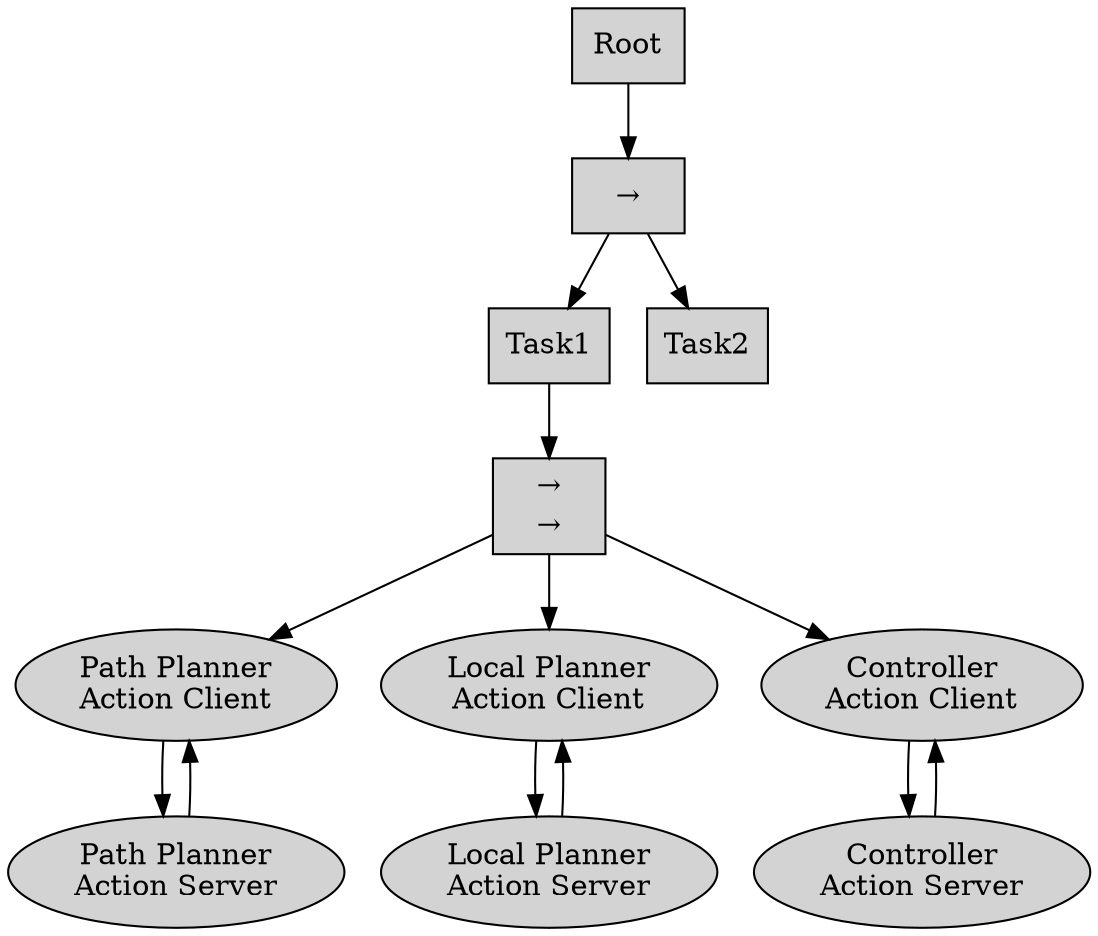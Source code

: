 digraph BehavioralTree {
    // Define the nodes (leafs and control nodes)

    // Circular leaf nodes
    node [shape=ellipse, style=filled, fillcolor=lightgray];

    // Define the "sequenceShape" with a larger arrow label
    sequenceShape [label=<<TABLE BORDER="0" CELLBORDER="0" CELLSPACING="0">
      <TR><TD PORT="arrow">→</TD></TR>
    </TABLE>>, shape=box];

    // Define the "parallelShape" with two parallel arrows
    parallelShape [label=<<TABLE BORDER="0" CELLBORDER="0" CELLSPACING="0">
      <TR><TD PORT="arrow1">→</TD></TR>
      <TR><TD PORT="arrow2">→</TD></TR>
    </TABLE>>, shape=box];

    // Leaf nodes
    PP_Client [label="Path Planner\nAction Client"];
    LP_client [label="Local Planner\nAction Client"];
    Contr_client [label="Controller\nAction Client"]; // You can specify the actual action here

    // Control nodes
    Root [label="Root", shape=box];
    Task1 [label="Task1", shape=box];
    Task2 [label="Task2", shape=box];

    Root->sequenceShape
    sequenceShape->Task1;
    sequenceShape->Task2;
    // Add any other control nodes if necessary


    // Define the edges between nodes
    Task1 -> parallelShape -> PP_Client;
    parallelShape-> LP_client;
    parallelShape->Contr_client;

    // server nodes
    PP_server [label="Path Planner\nAction Server"];
    LP_server [label="Local Planner\nAction Server"];
    Contr_server [label="Controller\nAction Server"]; // You can specify the actual action here

    // Define the edges between nodes
    PP_Client -> PP_server;PP_server ->PP_Client;
    LP_client -> LP_server;LP_server ->LP_client;
    Contr_client -> Contr_server;Contr_server ->Contr_client;
}